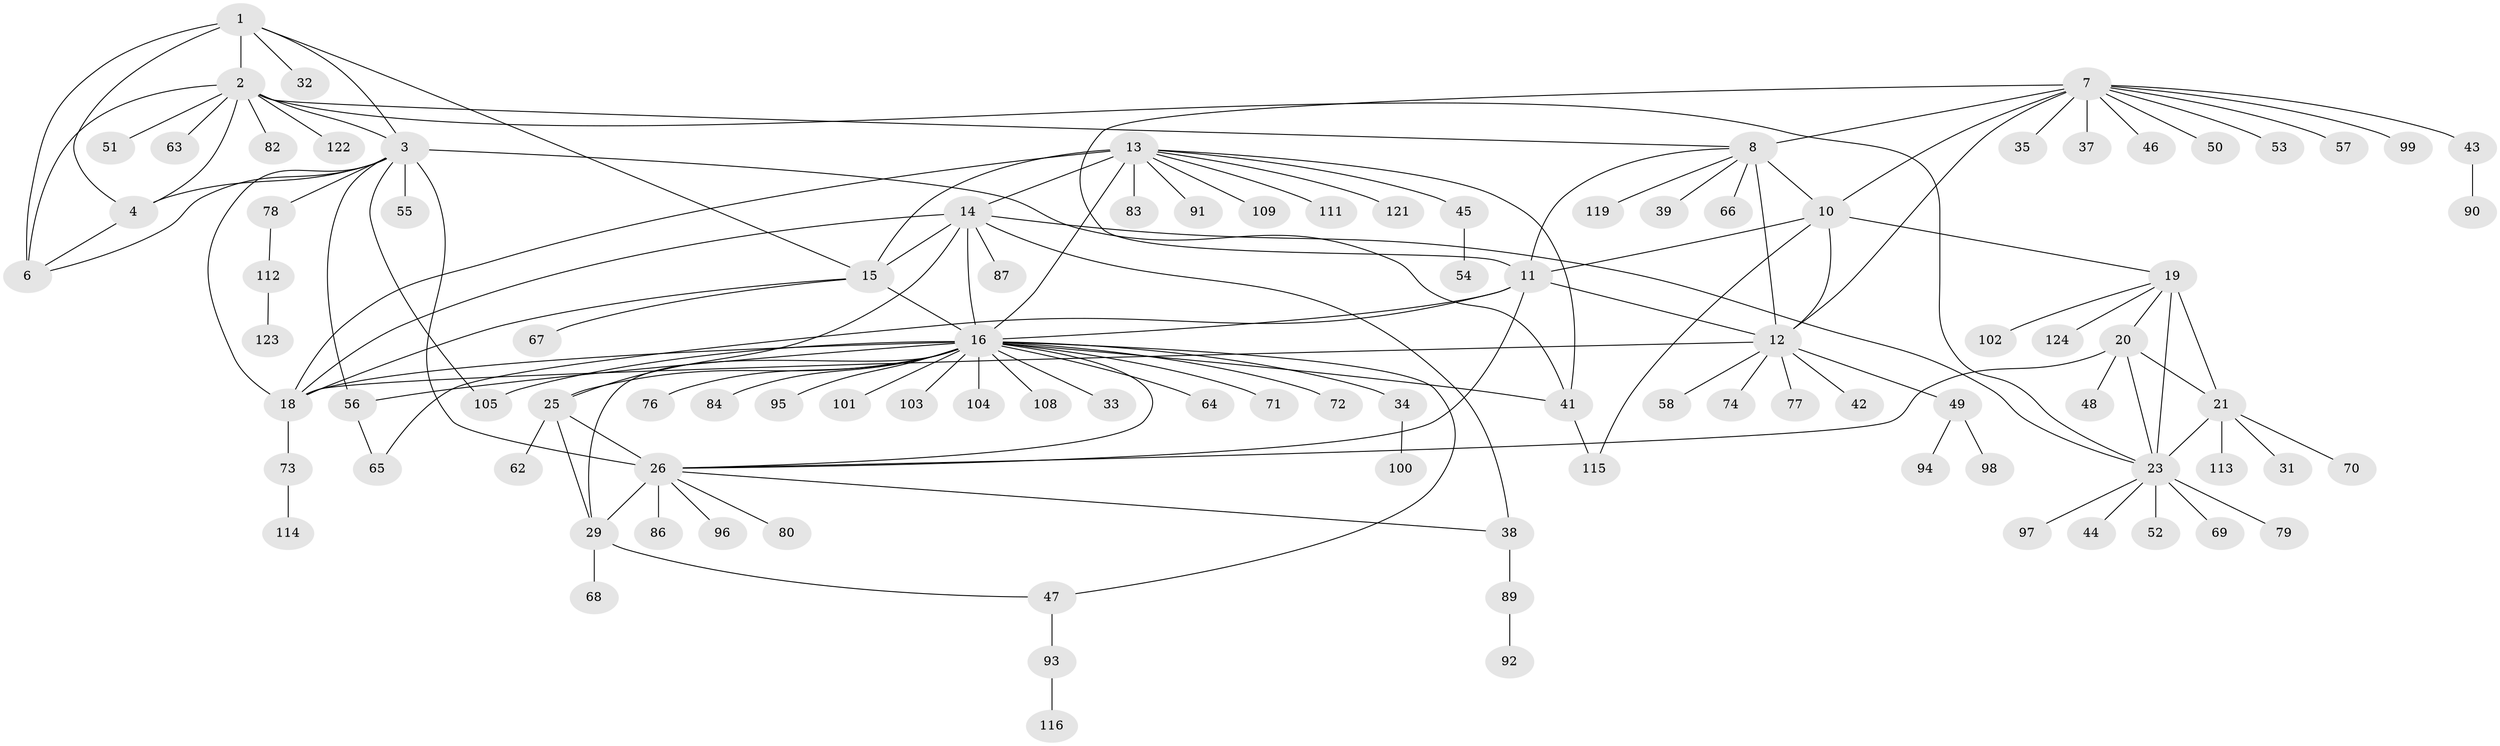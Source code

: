 // Generated by graph-tools (version 1.1) at 2025/24/03/03/25 07:24:17]
// undirected, 101 vertices, 141 edges
graph export_dot {
graph [start="1"]
  node [color=gray90,style=filled];
  1;
  2 [super="+5"];
  3 [super="+40"];
  4 [super="+126"];
  6;
  7 [super="+36"];
  8 [super="+9"];
  10;
  11 [super="+120"];
  12 [super="+61"];
  13 [super="+17"];
  14 [super="+125"];
  15;
  16 [super="+30"];
  18 [super="+118"];
  19 [super="+22"];
  20;
  21 [super="+60"];
  23 [super="+24"];
  25 [super="+28"];
  26 [super="+27"];
  29 [super="+59"];
  31;
  32 [super="+85"];
  33;
  34 [super="+106"];
  35;
  37;
  38;
  39;
  41 [super="+107"];
  42;
  43 [super="+117"];
  44;
  45;
  46;
  47;
  48;
  49 [super="+81"];
  50;
  51;
  52;
  53;
  54;
  55 [super="+88"];
  56;
  57;
  58;
  62;
  63;
  64;
  65;
  66;
  67 [super="+110"];
  68;
  69;
  70;
  71;
  72 [super="+75"];
  73;
  74;
  76;
  77;
  78;
  79;
  80;
  82;
  83;
  84;
  86;
  87;
  89;
  90;
  91;
  92;
  93;
  94;
  95;
  96;
  97;
  98;
  99;
  100;
  101;
  102;
  103;
  104;
  105;
  108;
  109;
  111;
  112;
  113;
  114;
  115;
  116;
  119;
  121;
  122;
  123;
  124;
  1 -- 2 [weight=2];
  1 -- 3;
  1 -- 4;
  1 -- 6;
  1 -- 15;
  1 -- 32;
  2 -- 3 [weight=2];
  2 -- 4 [weight=2];
  2 -- 6 [weight=2];
  2 -- 51;
  2 -- 122;
  2 -- 82;
  2 -- 63;
  2 -- 8;
  2 -- 23;
  3 -- 4;
  3 -- 6;
  3 -- 26;
  3 -- 41;
  3 -- 56;
  3 -- 105;
  3 -- 18;
  3 -- 78;
  3 -- 55;
  4 -- 6;
  7 -- 8 [weight=2];
  7 -- 10;
  7 -- 11;
  7 -- 12;
  7 -- 35;
  7 -- 37;
  7 -- 43;
  7 -- 46;
  7 -- 50;
  7 -- 53;
  7 -- 57;
  7 -- 99;
  8 -- 10 [weight=2];
  8 -- 11 [weight=2];
  8 -- 12 [weight=2];
  8 -- 66;
  8 -- 39;
  8 -- 119;
  10 -- 11;
  10 -- 12;
  10 -- 115;
  10 -- 19;
  11 -- 12;
  11 -- 65;
  11 -- 16;
  11 -- 26;
  12 -- 18;
  12 -- 42;
  12 -- 49;
  12 -- 58;
  12 -- 74;
  12 -- 77;
  13 -- 14 [weight=2];
  13 -- 15 [weight=2];
  13 -- 16 [weight=2];
  13 -- 18 [weight=2];
  13 -- 91;
  13 -- 111;
  13 -- 121;
  13 -- 41;
  13 -- 109;
  13 -- 45;
  13 -- 83;
  14 -- 15;
  14 -- 16;
  14 -- 18;
  14 -- 23;
  14 -- 38;
  14 -- 87;
  14 -- 25;
  15 -- 16;
  15 -- 18;
  15 -- 67;
  16 -- 18;
  16 -- 33;
  16 -- 47;
  16 -- 56;
  16 -- 71;
  16 -- 72;
  16 -- 76;
  16 -- 104;
  16 -- 64;
  16 -- 34;
  16 -- 101;
  16 -- 103;
  16 -- 105;
  16 -- 108;
  16 -- 84;
  16 -- 25 [weight=2];
  16 -- 26 [weight=2];
  16 -- 29;
  16 -- 95;
  16 -- 41;
  18 -- 73;
  19 -- 20 [weight=2];
  19 -- 21 [weight=2];
  19 -- 23 [weight=4];
  19 -- 102;
  19 -- 124;
  20 -- 21;
  20 -- 23 [weight=2];
  20 -- 48;
  20 -- 26;
  21 -- 23 [weight=2];
  21 -- 31;
  21 -- 70;
  21 -- 113;
  23 -- 44;
  23 -- 69;
  23 -- 97;
  23 -- 52;
  23 -- 79;
  25 -- 26 [weight=4];
  25 -- 29 [weight=2];
  25 -- 62;
  26 -- 29 [weight=2];
  26 -- 96;
  26 -- 38;
  26 -- 80;
  26 -- 86;
  29 -- 47;
  29 -- 68;
  34 -- 100;
  38 -- 89;
  41 -- 115;
  43 -- 90;
  45 -- 54;
  47 -- 93;
  49 -- 94;
  49 -- 98;
  56 -- 65;
  73 -- 114;
  78 -- 112;
  89 -- 92;
  93 -- 116;
  112 -- 123;
}

